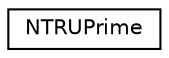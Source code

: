 digraph "Graphical Class Hierarchy"
{
 // LATEX_PDF_SIZE
  edge [fontname="Helvetica",fontsize="10",labelfontname="Helvetica",labelfontsize="10"];
  node [fontname="Helvetica",fontsize="10",shape=record];
  rankdir="LR";
  Node0 [label="NTRUPrime",height=0.2,width=0.4,color="black", fillcolor="white", style="filled",URL="$class_n_t_r_u_prime.html",tooltip="An implementation of the NTRU-Prime asymmetric cipher (NTRU-SPRIME)"];
}
